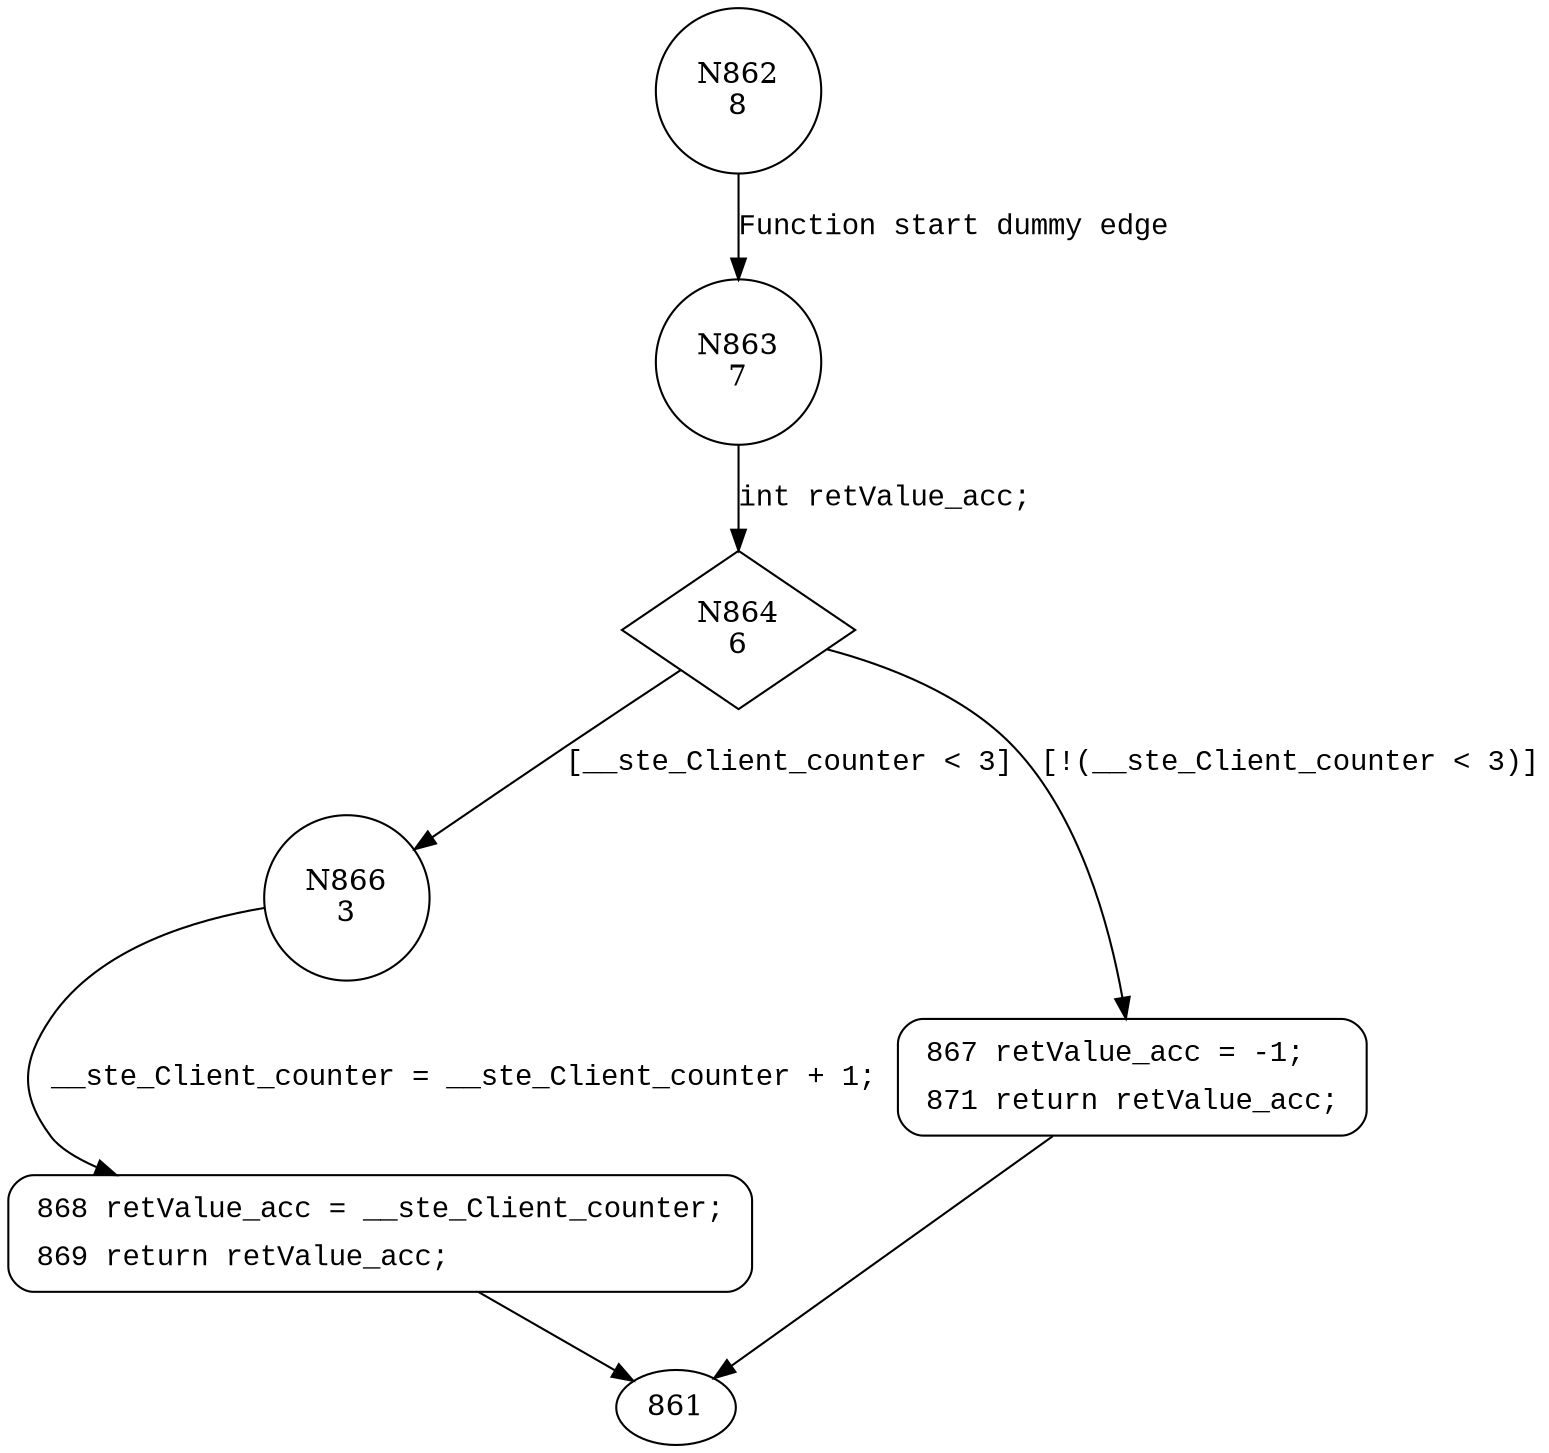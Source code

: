 digraph initClient {
862 [shape="circle" label="N862\n8"]
863 [shape="circle" label="N863\n7"]
864 [shape="diamond" label="N864\n6"]
866 [shape="circle" label="N866\n3"]
867 [shape="circle" label="N867\n5"]
868 [shape="circle" label="N868\n2"]
867 [style="filled,bold" penwidth="1" fillcolor="white" fontname="Courier New" shape="Mrecord" label=<<table border="0" cellborder="0" cellpadding="3" bgcolor="white"><tr><td align="right">867</td><td align="left">retValue_acc = -1;</td></tr><tr><td align="right">871</td><td align="left">return retValue_acc;</td></tr></table>>]
867 -> 861[label=""]
868 [style="filled,bold" penwidth="1" fillcolor="white" fontname="Courier New" shape="Mrecord" label=<<table border="0" cellborder="0" cellpadding="3" bgcolor="white"><tr><td align="right">868</td><td align="left">retValue_acc = __ste_Client_counter;</td></tr><tr><td align="right">869</td><td align="left">return retValue_acc;</td></tr></table>>]
868 -> 861[label=""]
862 -> 863 [label="Function start dummy edge" fontname="Courier New"]
864 -> 866 [label="[__ste_Client_counter < 3]" fontname="Courier New"]
864 -> 867 [label="[!(__ste_Client_counter < 3)]" fontname="Courier New"]
866 -> 868 [label="__ste_Client_counter = __ste_Client_counter + 1;" fontname="Courier New"]
863 -> 864 [label="int retValue_acc;" fontname="Courier New"]
}